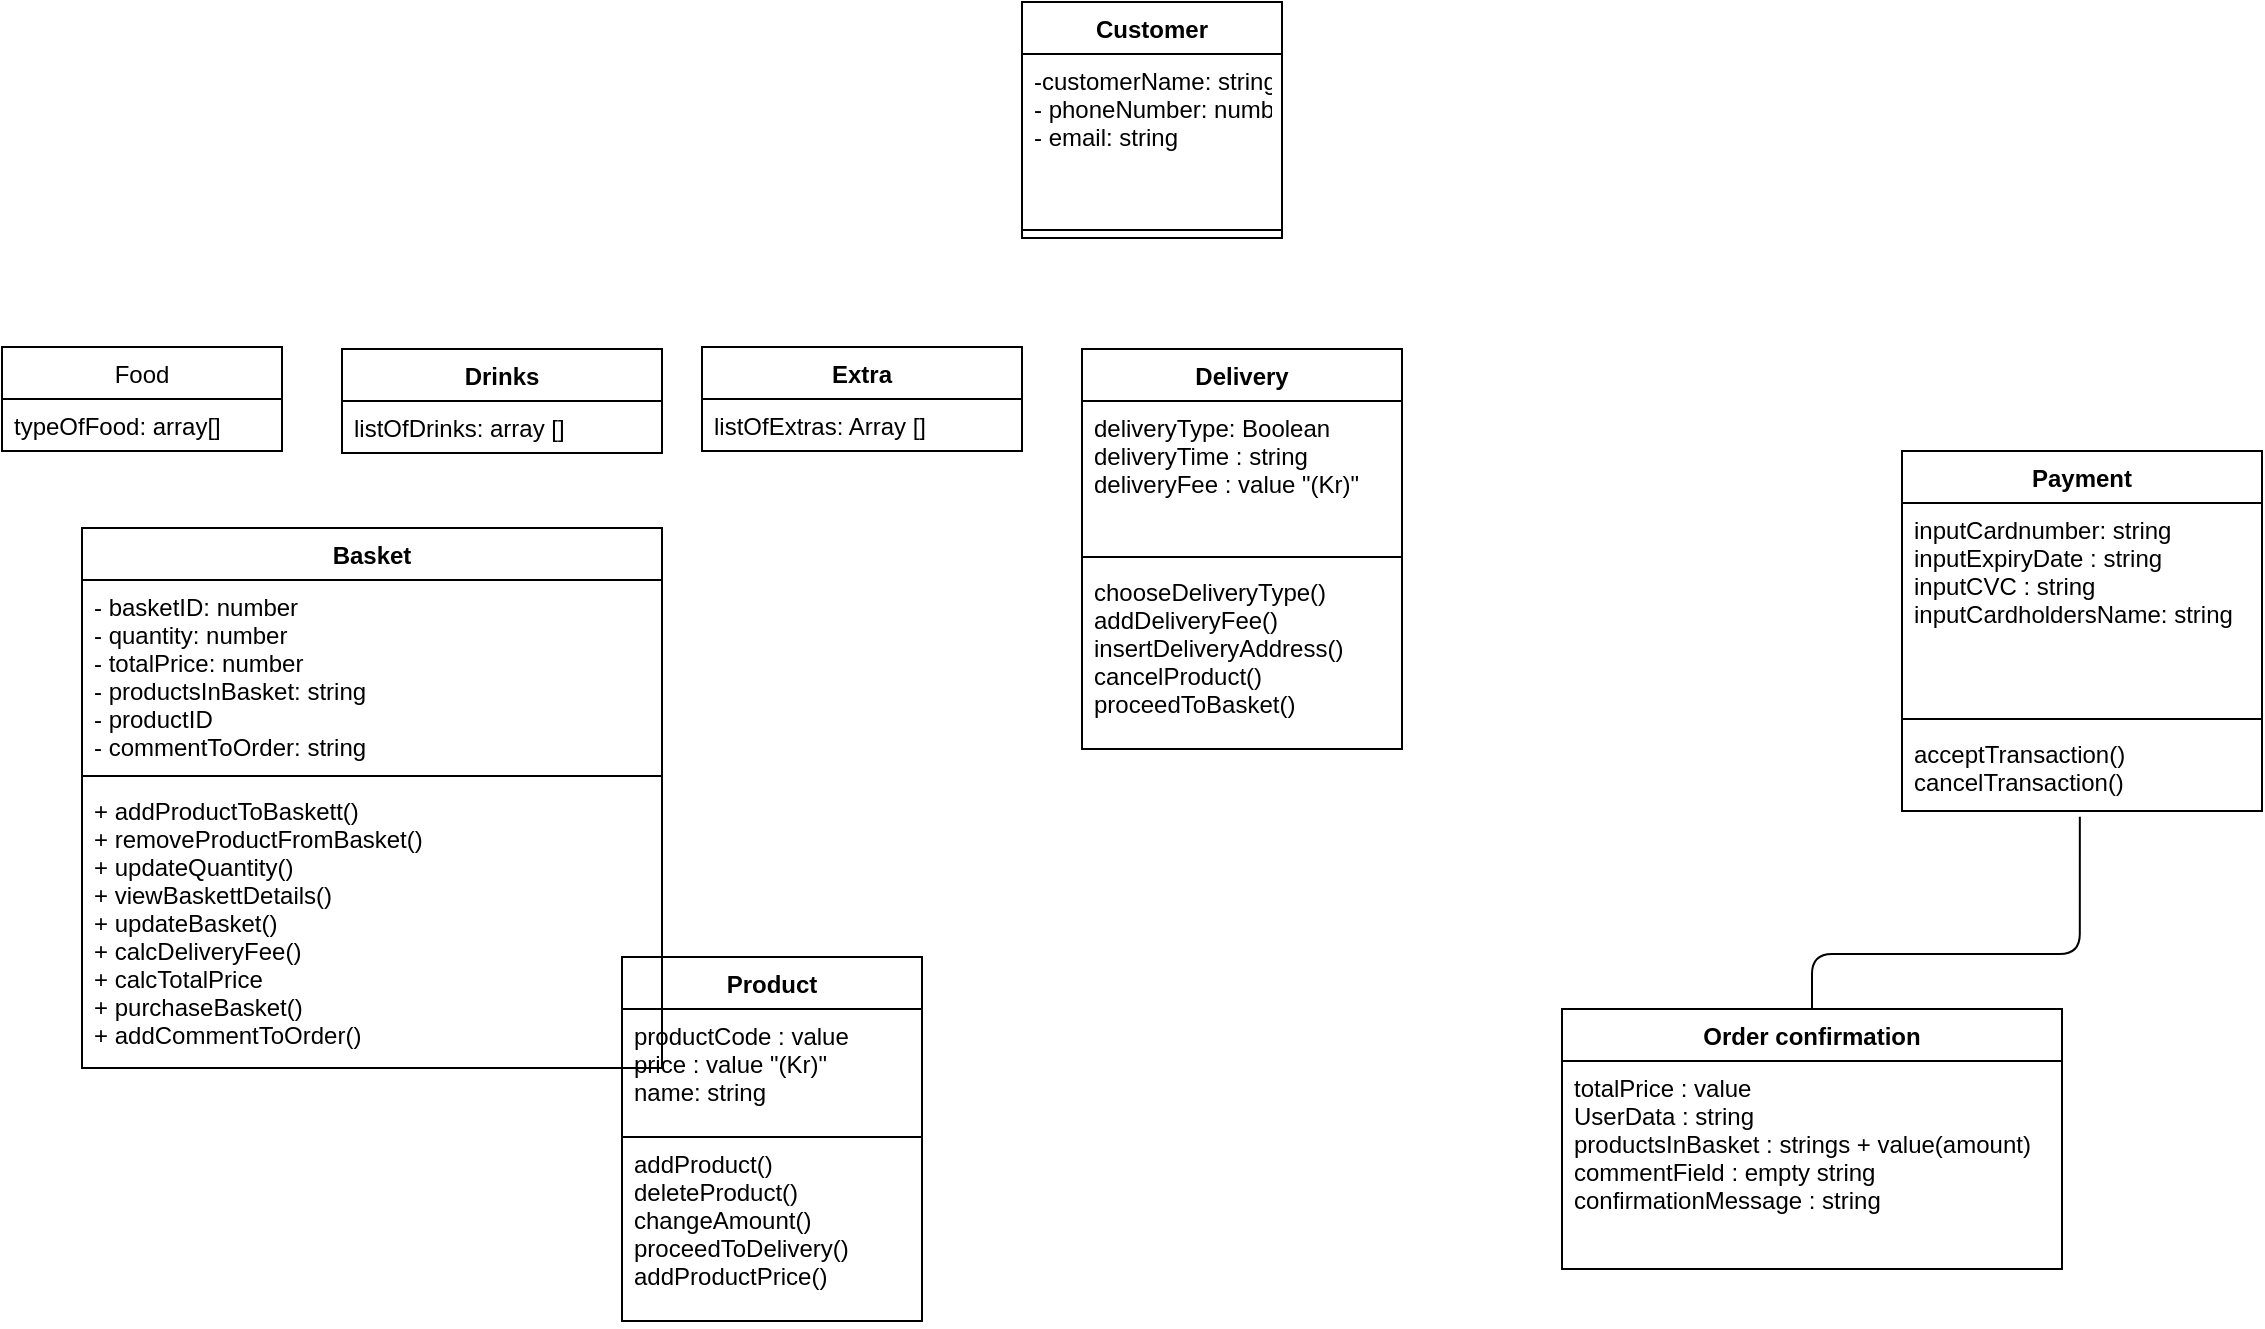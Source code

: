 <mxfile version="11.3.1" type="github" pages="1"><diagram id="oubRnEXqWQR2wV0JlbcT" name="Page-1"><mxGraphModel dx="484" dy="726" grid="1" gridSize="10" guides="1" tooltips="1" connect="1" arrows="1" fold="1" page="1" pageScale="1" pageWidth="1169" pageHeight="827" math="0" shadow="0"><root><mxCell id="0"/><mxCell id="1" parent="0"/><mxCell id="WKTzoyoX9BQ7uApisoEN-1" value="Customer" style="swimlane;fontStyle=1;align=center;verticalAlign=top;childLayout=stackLayout;horizontal=1;startSize=26;horizontalStack=0;resizeParent=1;resizeParentMax=0;resizeLast=0;collapsible=1;marginBottom=0;" parent="1" vertex="1"><mxGeometry x="530" y="94" width="130" height="118" as="geometry"/></mxCell><mxCell id="WKTzoyoX9BQ7uApisoEN-2" value="-customerName: string&#xa;- phoneNumber: number&#xa;- email: string&#xa;" style="text;strokeColor=none;fillColor=none;align=left;verticalAlign=top;spacingLeft=4;spacingRight=4;overflow=hidden;rotatable=0;points=[[0,0.5],[1,0.5]];portConstraint=eastwest;" parent="WKTzoyoX9BQ7uApisoEN-1" vertex="1"><mxGeometry y="26" width="130" height="84" as="geometry"/></mxCell><mxCell id="WKTzoyoX9BQ7uApisoEN-3" value="" style="line;strokeWidth=1;fillColor=none;align=left;verticalAlign=middle;spacingTop=-1;spacingLeft=3;spacingRight=3;rotatable=0;labelPosition=right;points=[];portConstraint=eastwest;" parent="WKTzoyoX9BQ7uApisoEN-1" vertex="1"><mxGeometry y="110" width="130" height="8" as="geometry"/></mxCell><mxCell id="WKTzoyoX9BQ7uApisoEN-5" value="Product" style="swimlane;fontStyle=1;align=center;verticalAlign=top;childLayout=stackLayout;horizontal=1;startSize=26;horizontalStack=0;resizeParent=1;resizeParentMax=0;resizeLast=0;collapsible=1;marginBottom=0;" parent="1" vertex="1"><mxGeometry x="330" y="571.5" width="150" height="182" as="geometry"/></mxCell><mxCell id="WKTzoyoX9BQ7uApisoEN-8" value="productCode : value&#xa;price : value &quot;(Kr)&quot;&#xa;name: string" style="text;strokeColor=#000000;fillColor=none;align=left;verticalAlign=top;spacingLeft=4;spacingRight=4;overflow=hidden;rotatable=0;points=[[0,0.5],[1,0.5]];portConstraint=eastwest;" parent="WKTzoyoX9BQ7uApisoEN-5" vertex="1"><mxGeometry y="26" width="150" height="64" as="geometry"/></mxCell><mxCell id="WKTzoyoX9BQ7uApisoEN-6" value="addProduct()&#xa;deleteProduct()&#xa;changeAmount()&#xa;proceedToDelivery()&#xa;addProductPrice()" style="text;strokeColor=none;fillColor=none;align=left;verticalAlign=top;spacingLeft=4;spacingRight=4;overflow=hidden;rotatable=0;points=[[0,0.5],[1,0.5]];portConstraint=eastwest;" parent="WKTzoyoX9BQ7uApisoEN-5" vertex="1"><mxGeometry y="90" width="150" height="92" as="geometry"/></mxCell><mxCell id="WKTzoyoX9BQ7uApisoEN-38" value="Basket" style="swimlane;fontStyle=1;align=center;verticalAlign=top;childLayout=stackLayout;horizontal=1;startSize=26;horizontalStack=0;resizeParent=1;resizeParentMax=0;resizeLast=0;collapsible=1;marginBottom=0;" parent="1" vertex="1"><mxGeometry x="60" y="357" width="290" height="270" as="geometry"/></mxCell><mxCell id="WKTzoyoX9BQ7uApisoEN-39" value="- basketID: number&#xa;- quantity: number&#xa;- totalPrice: number&#xa;- productsInBasket: string&#xa;- productID&#xa;- commentToOrder: string&#xa;&#xa;" style="text;strokeColor=none;fillColor=none;align=left;verticalAlign=top;spacingLeft=4;spacingRight=4;overflow=hidden;rotatable=0;points=[[0,0.5],[1,0.5]];portConstraint=eastwest;" parent="WKTzoyoX9BQ7uApisoEN-38" vertex="1"><mxGeometry y="26" width="290" height="94" as="geometry"/></mxCell><mxCell id="WKTzoyoX9BQ7uApisoEN-40" value="" style="line;strokeWidth=1;fillColor=none;align=left;verticalAlign=middle;spacingTop=-1;spacingLeft=3;spacingRight=3;rotatable=0;labelPosition=right;points=[];portConstraint=eastwest;" parent="WKTzoyoX9BQ7uApisoEN-38" vertex="1"><mxGeometry y="120" width="290" height="8" as="geometry"/></mxCell><mxCell id="WKTzoyoX9BQ7uApisoEN-41" value="+ addProductToBaskett()&#xa;+ removeProductFromBasket()&#xa;+ updateQuantity()&#xa;+ viewBaskettDetails()&#xa;+ updateBasket()&#xa;+ calcDeliveryFee()&#xa;+ calcTotalPrice&#xa;+ purchaseBasket()&#xa;+ addCommentToOrder()&#xa;" style="text;strokeColor=none;fillColor=none;align=left;verticalAlign=top;spacingLeft=4;spacingRight=4;overflow=hidden;rotatable=0;points=[[0,0.5],[1,0.5]];portConstraint=eastwest;" parent="WKTzoyoX9BQ7uApisoEN-38" vertex="1"><mxGeometry y="128" width="290" height="142" as="geometry"/></mxCell><mxCell id="WKTzoyoX9BQ7uApisoEN-42" value="Payment" style="swimlane;fontStyle=1;align=center;verticalAlign=top;childLayout=stackLayout;horizontal=1;startSize=26;horizontalStack=0;resizeParent=1;resizeParentMax=0;resizeLast=0;collapsible=1;marginBottom=0;strokeColor=#000000;" parent="1" vertex="1"><mxGeometry x="970" y="318.5" width="180" height="180" as="geometry"/></mxCell><mxCell id="WKTzoyoX9BQ7uApisoEN-43" value="inputCardnumber: string&#xa;inputExpiryDate : string&#xa;inputCVC : string&#xa;inputCardholdersName: string" style="text;strokeColor=none;fillColor=none;align=left;verticalAlign=top;spacingLeft=4;spacingRight=4;overflow=hidden;rotatable=0;points=[[0,0.5],[1,0.5]];portConstraint=eastwest;" parent="WKTzoyoX9BQ7uApisoEN-42" vertex="1"><mxGeometry y="26" width="180" height="104" as="geometry"/></mxCell><mxCell id="WKTzoyoX9BQ7uApisoEN-44" value="" style="line;strokeWidth=1;fillColor=none;align=left;verticalAlign=middle;spacingTop=-1;spacingLeft=3;spacingRight=3;rotatable=0;labelPosition=right;points=[];portConstraint=eastwest;" parent="WKTzoyoX9BQ7uApisoEN-42" vertex="1"><mxGeometry y="130" width="180" height="8" as="geometry"/></mxCell><mxCell id="WKTzoyoX9BQ7uApisoEN-45" value="acceptTransaction()&#xa;cancelTransaction()" style="text;strokeColor=none;fillColor=none;align=left;verticalAlign=top;spacingLeft=4;spacingRight=4;overflow=hidden;rotatable=0;points=[[0,0.5],[1,0.5]];portConstraint=eastwest;" parent="WKTzoyoX9BQ7uApisoEN-42" vertex="1"><mxGeometry y="138" width="180" height="42" as="geometry"/></mxCell><mxCell id="WKTzoyoX9BQ7uApisoEN-46" value="Order confirmation" style="swimlane;fontStyle=1;align=center;verticalAlign=top;childLayout=stackLayout;horizontal=1;startSize=26;horizontalStack=0;resizeParent=1;resizeParentMax=0;resizeLast=0;collapsible=1;marginBottom=0;strokeColor=#000000;" parent="1" vertex="1"><mxGeometry x="800" y="597.5" width="250" height="130" as="geometry"/></mxCell><mxCell id="WKTzoyoX9BQ7uApisoEN-47" value="totalPrice : value&#xa;UserData : string&#xa;productsInBasket : strings + value(amount)&#xa;commentField : empty string&#xa;confirmationMessage : string&#xa;" style="text;strokeColor=none;fillColor=none;align=left;verticalAlign=top;spacingLeft=4;spacingRight=4;overflow=hidden;rotatable=0;points=[[0,0.5],[1,0.5]];portConstraint=eastwest;" parent="WKTzoyoX9BQ7uApisoEN-46" vertex="1"><mxGeometry y="26" width="250" height="104" as="geometry"/></mxCell><mxCell id="_W1IMvBsjATDuYvXSzq6-1" value="Drinks" style="swimlane;fontStyle=1;align=center;verticalAlign=top;childLayout=stackLayout;horizontal=1;startSize=26;horizontalStack=0;resizeParent=1;resizeParentMax=0;resizeLast=0;collapsible=1;marginBottom=0;" parent="1" vertex="1"><mxGeometry x="190" y="267.5" width="160" height="52" as="geometry"/></mxCell><mxCell id="_W1IMvBsjATDuYvXSzq6-2" value="listOfDrinks: array []" style="text;strokeColor=none;fillColor=none;align=left;verticalAlign=top;spacingLeft=4;spacingRight=4;overflow=hidden;rotatable=0;points=[[0,0.5],[1,0.5]];portConstraint=eastwest;" parent="_W1IMvBsjATDuYvXSzq6-1" vertex="1"><mxGeometry y="26" width="160" height="26" as="geometry"/></mxCell><mxCell id="_W1IMvBsjATDuYvXSzq6-14" value="Extra" style="swimlane;fontStyle=1;align=center;verticalAlign=top;childLayout=stackLayout;horizontal=1;startSize=26;horizontalStack=0;resizeParent=1;resizeParentMax=0;resizeLast=0;collapsible=1;marginBottom=0;" parent="1" vertex="1"><mxGeometry x="370" y="266.5" width="160" height="52" as="geometry"/></mxCell><mxCell id="_W1IMvBsjATDuYvXSzq6-15" value="listOfExtras: Array []" style="text;strokeColor=none;fillColor=none;align=left;verticalAlign=top;spacingLeft=4;spacingRight=4;overflow=hidden;rotatable=0;points=[[0,0.5],[1,0.5]];portConstraint=eastwest;" parent="_W1IMvBsjATDuYvXSzq6-14" vertex="1"><mxGeometry y="26" width="160" height="26" as="geometry"/></mxCell><mxCell id="_W1IMvBsjATDuYvXSzq6-18" value="Delivery" style="swimlane;fontStyle=1;align=center;verticalAlign=top;childLayout=stackLayout;horizontal=1;startSize=26;horizontalStack=0;resizeParent=1;resizeParentMax=0;resizeLast=0;collapsible=1;marginBottom=0;" parent="1" vertex="1"><mxGeometry x="560" y="267.5" width="160" height="200" as="geometry"/></mxCell><mxCell id="_W1IMvBsjATDuYvXSzq6-19" value="deliveryType: Boolean&#xa;deliveryTime : string&#xa;deliveryFee : value &quot;(Kr)&quot;" style="text;strokeColor=none;fillColor=none;align=left;verticalAlign=top;spacingLeft=4;spacingRight=4;overflow=hidden;rotatable=0;points=[[0,0.5],[1,0.5]];portConstraint=eastwest;" parent="_W1IMvBsjATDuYvXSzq6-18" vertex="1"><mxGeometry y="26" width="160" height="74" as="geometry"/></mxCell><mxCell id="_W1IMvBsjATDuYvXSzq6-20" value="" style="line;strokeWidth=1;fillColor=none;align=left;verticalAlign=middle;spacingTop=-1;spacingLeft=3;spacingRight=3;rotatable=0;labelPosition=right;points=[];portConstraint=eastwest;" parent="_W1IMvBsjATDuYvXSzq6-18" vertex="1"><mxGeometry y="100" width="160" height="8" as="geometry"/></mxCell><mxCell id="_W1IMvBsjATDuYvXSzq6-21" value="chooseDeliveryType()&#xa;addDeliveryFee()&#xa;insertDeliveryAddress()&#xa;cancelProduct()&#xa;proceedToBasket()" style="text;strokeColor=none;fillColor=none;align=left;verticalAlign=top;spacingLeft=4;spacingRight=4;overflow=hidden;rotatable=0;points=[[0,0.5],[1,0.5]];portConstraint=eastwest;" parent="_W1IMvBsjATDuYvXSzq6-18" vertex="1"><mxGeometry y="108" width="160" height="92" as="geometry"/></mxCell><mxCell id="_W1IMvBsjATDuYvXSzq6-59" value="" style="endArrow=none;html=1;edgeStyle=orthogonalEdgeStyle;entryX=0.494;entryY=1.067;entryDx=0;entryDy=0;entryPerimeter=0;exitX=0.5;exitY=0;exitDx=0;exitDy=0;" parent="1" source="WKTzoyoX9BQ7uApisoEN-46" target="WKTzoyoX9BQ7uApisoEN-45" edge="1"><mxGeometry relative="1" as="geometry"><mxPoint x="910" y="530" as="sourcePoint"/><mxPoint x="1070" y="530" as="targetPoint"/><Array as="points"><mxPoint x="925" y="570"/><mxPoint x="1058" y="570"/></Array></mxGeometry></mxCell><mxCell id="_W1IMvBsjATDuYvXSzq6-79" value="Food" style="swimlane;fontStyle=0;childLayout=stackLayout;horizontal=1;startSize=26;fillColor=none;horizontalStack=0;resizeParent=1;resizeParentMax=0;resizeLast=0;collapsible=1;marginBottom=0;" parent="1" vertex="1"><mxGeometry x="20" y="266.5" width="140" height="52" as="geometry"/></mxCell><mxCell id="_W1IMvBsjATDuYvXSzq6-80" value="typeOfFood: array[]" style="text;strokeColor=none;fillColor=none;align=left;verticalAlign=top;spacingLeft=4;spacingRight=4;overflow=hidden;rotatable=0;points=[[0,0.5],[1,0.5]];portConstraint=eastwest;" parent="_W1IMvBsjATDuYvXSzq6-79" vertex="1"><mxGeometry y="26" width="140" height="26" as="geometry"/></mxCell></root></mxGraphModel></diagram></mxfile>